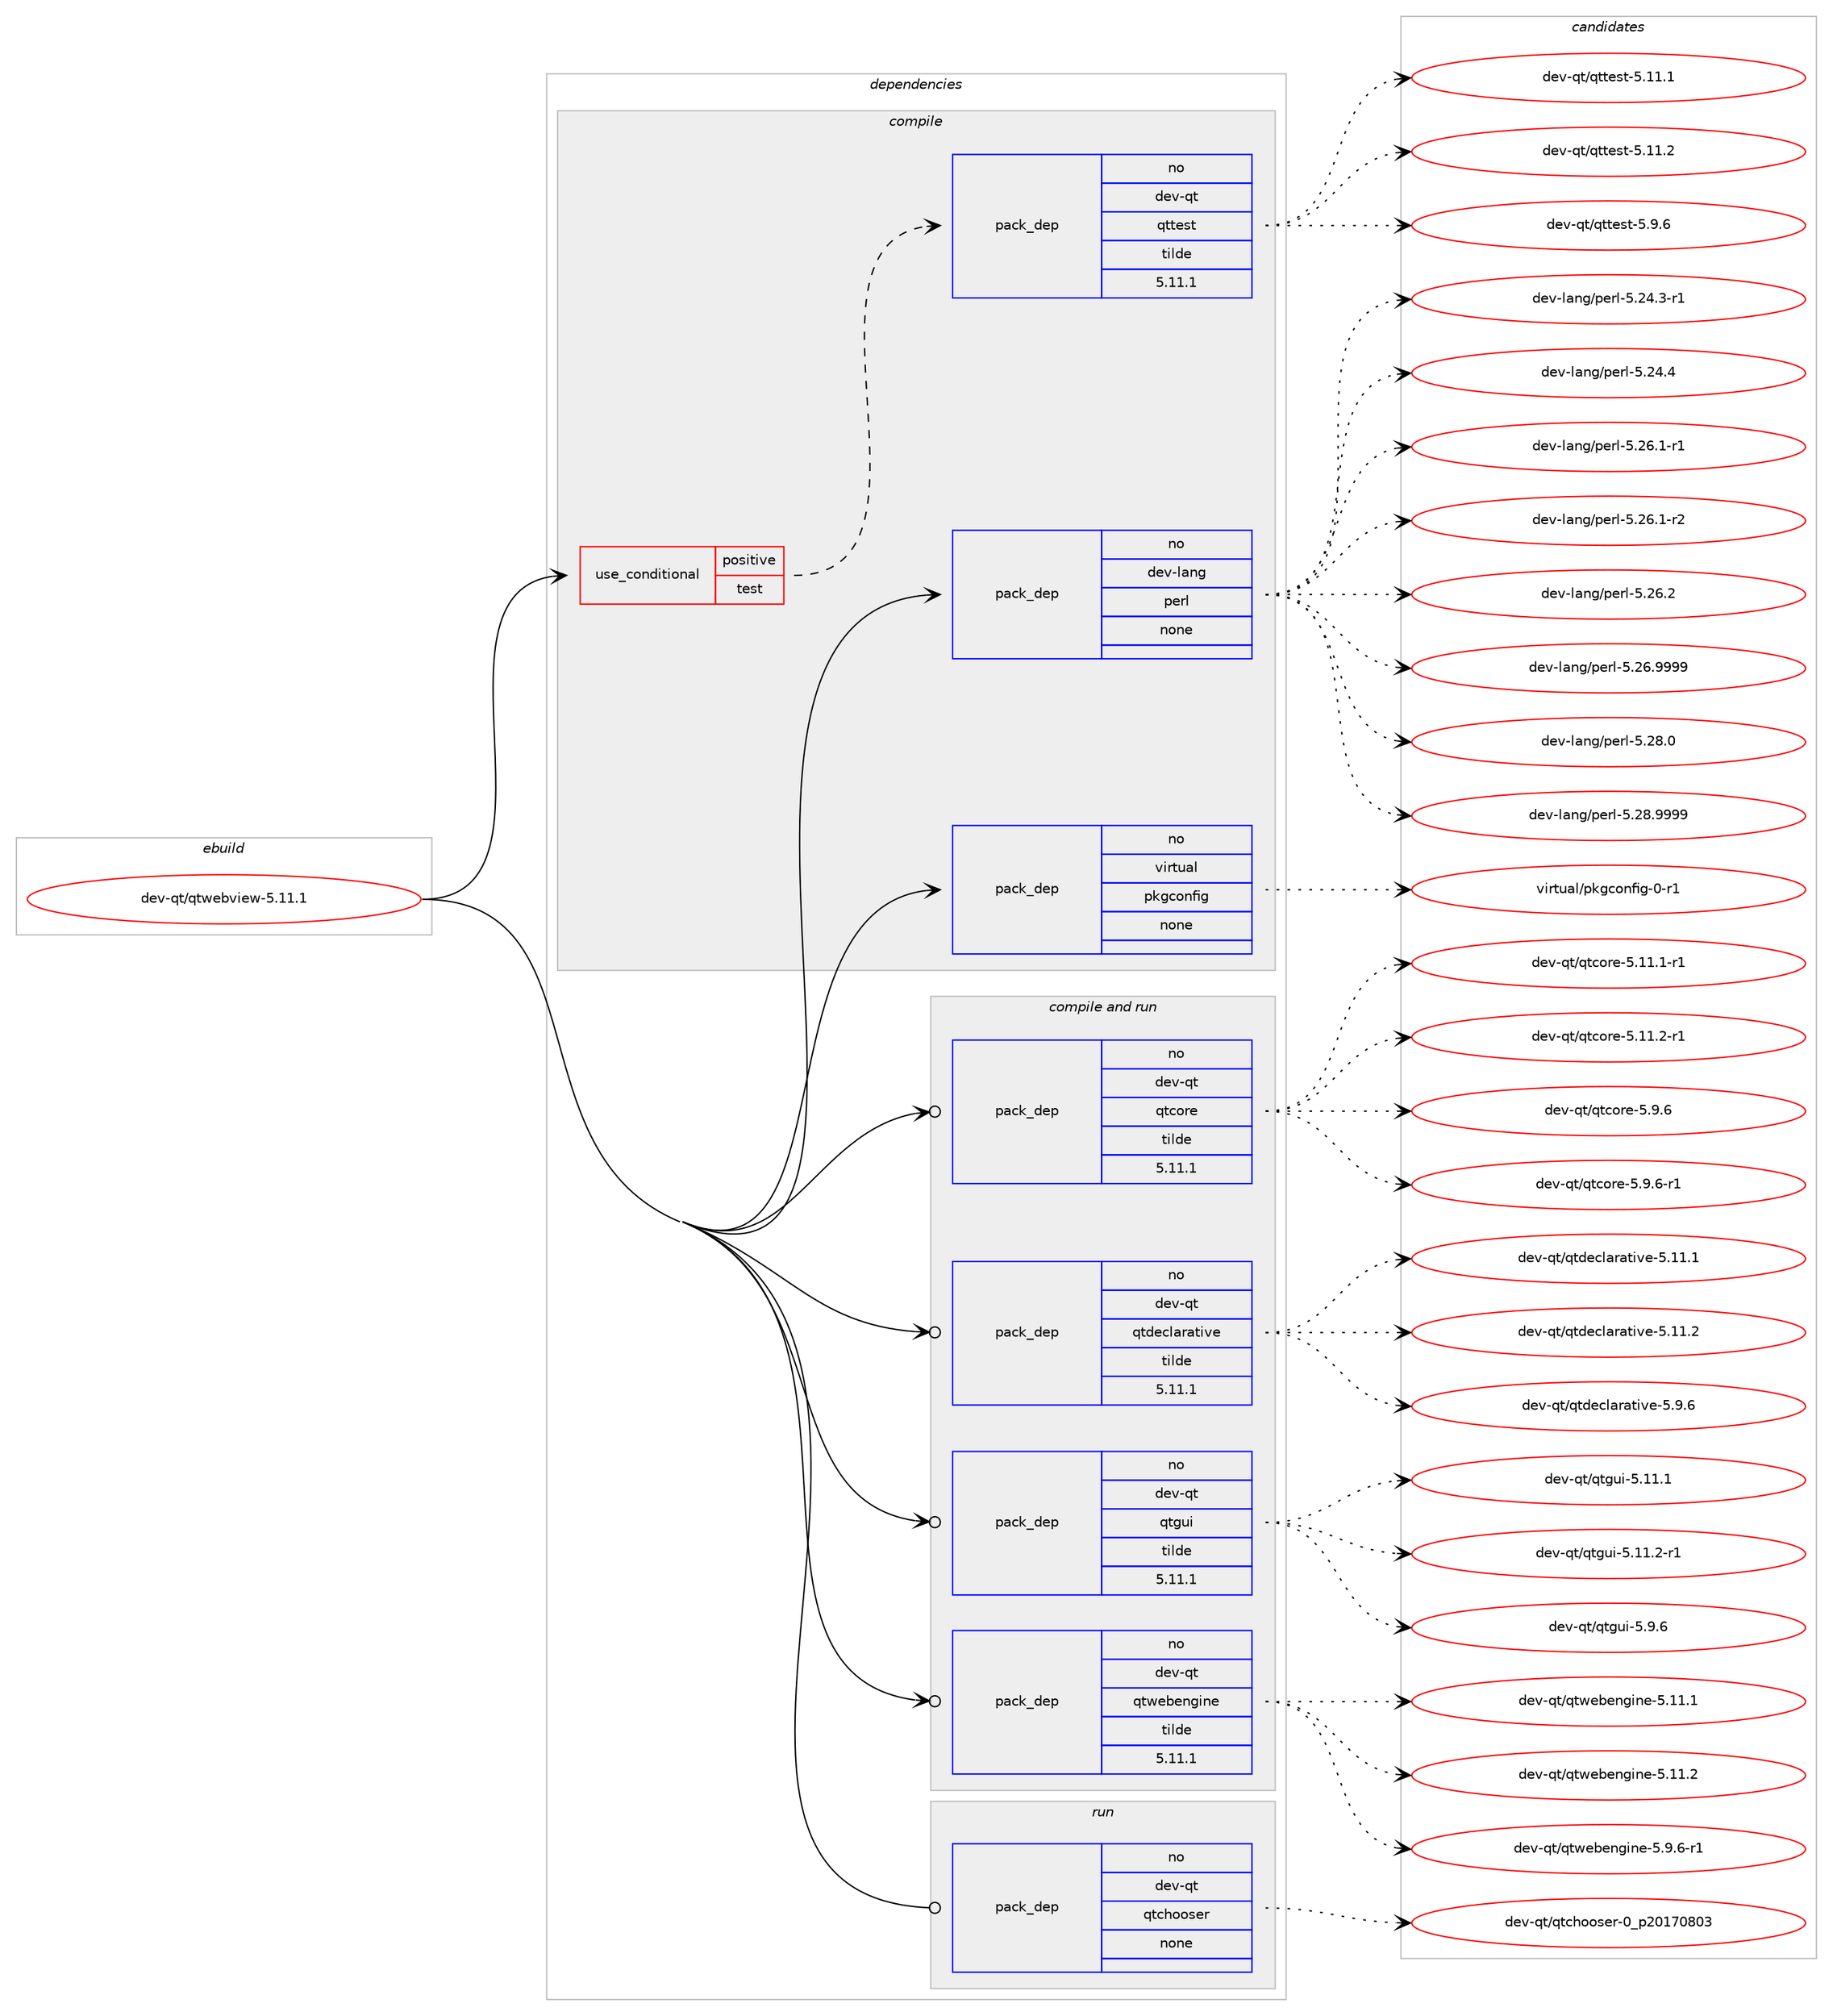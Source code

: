 digraph prolog {

# *************
# Graph options
# *************

newrank=true;
concentrate=true;
compound=true;
graph [rankdir=LR,fontname=Helvetica,fontsize=10,ranksep=1.5];#, ranksep=2.5, nodesep=0.2];
edge  [arrowhead=vee];
node  [fontname=Helvetica,fontsize=10];

# **********
# The ebuild
# **********

subgraph cluster_leftcol {
color=gray;
rank=same;
label=<<i>ebuild</i>>;
id [label="dev-qt/qtwebview-5.11.1", color=red, width=4, href="../dev-qt/qtwebview-5.11.1.svg"];
}

# ****************
# The dependencies
# ****************

subgraph cluster_midcol {
color=gray;
label=<<i>dependencies</i>>;
subgraph cluster_compile {
fillcolor="#eeeeee";
style=filled;
label=<<i>compile</i>>;
subgraph cond458 {
dependency3047 [label=<<TABLE BORDER="0" CELLBORDER="1" CELLSPACING="0" CELLPADDING="4"><TR><TD ROWSPAN="3" CELLPADDING="10">use_conditional</TD></TR><TR><TD>positive</TD></TR><TR><TD>test</TD></TR></TABLE>>, shape=none, color=red];
subgraph pack2501 {
dependency3048 [label=<<TABLE BORDER="0" CELLBORDER="1" CELLSPACING="0" CELLPADDING="4" WIDTH="220"><TR><TD ROWSPAN="6" CELLPADDING="30">pack_dep</TD></TR><TR><TD WIDTH="110">no</TD></TR><TR><TD>dev-qt</TD></TR><TR><TD>qttest</TD></TR><TR><TD>tilde</TD></TR><TR><TD>5.11.1</TD></TR></TABLE>>, shape=none, color=blue];
}
dependency3047:e -> dependency3048:w [weight=20,style="dashed",arrowhead="vee"];
}
id:e -> dependency3047:w [weight=20,style="solid",arrowhead="vee"];
subgraph pack2502 {
dependency3049 [label=<<TABLE BORDER="0" CELLBORDER="1" CELLSPACING="0" CELLPADDING="4" WIDTH="220"><TR><TD ROWSPAN="6" CELLPADDING="30">pack_dep</TD></TR><TR><TD WIDTH="110">no</TD></TR><TR><TD>dev-lang</TD></TR><TR><TD>perl</TD></TR><TR><TD>none</TD></TR><TR><TD></TD></TR></TABLE>>, shape=none, color=blue];
}
id:e -> dependency3049:w [weight=20,style="solid",arrowhead="vee"];
subgraph pack2503 {
dependency3050 [label=<<TABLE BORDER="0" CELLBORDER="1" CELLSPACING="0" CELLPADDING="4" WIDTH="220"><TR><TD ROWSPAN="6" CELLPADDING="30">pack_dep</TD></TR><TR><TD WIDTH="110">no</TD></TR><TR><TD>virtual</TD></TR><TR><TD>pkgconfig</TD></TR><TR><TD>none</TD></TR><TR><TD></TD></TR></TABLE>>, shape=none, color=blue];
}
id:e -> dependency3050:w [weight=20,style="solid",arrowhead="vee"];
}
subgraph cluster_compileandrun {
fillcolor="#eeeeee";
style=filled;
label=<<i>compile and run</i>>;
subgraph pack2504 {
dependency3051 [label=<<TABLE BORDER="0" CELLBORDER="1" CELLSPACING="0" CELLPADDING="4" WIDTH="220"><TR><TD ROWSPAN="6" CELLPADDING="30">pack_dep</TD></TR><TR><TD WIDTH="110">no</TD></TR><TR><TD>dev-qt</TD></TR><TR><TD>qtcore</TD></TR><TR><TD>tilde</TD></TR><TR><TD>5.11.1</TD></TR></TABLE>>, shape=none, color=blue];
}
id:e -> dependency3051:w [weight=20,style="solid",arrowhead="odotvee"];
subgraph pack2505 {
dependency3052 [label=<<TABLE BORDER="0" CELLBORDER="1" CELLSPACING="0" CELLPADDING="4" WIDTH="220"><TR><TD ROWSPAN="6" CELLPADDING="30">pack_dep</TD></TR><TR><TD WIDTH="110">no</TD></TR><TR><TD>dev-qt</TD></TR><TR><TD>qtdeclarative</TD></TR><TR><TD>tilde</TD></TR><TR><TD>5.11.1</TD></TR></TABLE>>, shape=none, color=blue];
}
id:e -> dependency3052:w [weight=20,style="solid",arrowhead="odotvee"];
subgraph pack2506 {
dependency3053 [label=<<TABLE BORDER="0" CELLBORDER="1" CELLSPACING="0" CELLPADDING="4" WIDTH="220"><TR><TD ROWSPAN="6" CELLPADDING="30">pack_dep</TD></TR><TR><TD WIDTH="110">no</TD></TR><TR><TD>dev-qt</TD></TR><TR><TD>qtgui</TD></TR><TR><TD>tilde</TD></TR><TR><TD>5.11.1</TD></TR></TABLE>>, shape=none, color=blue];
}
id:e -> dependency3053:w [weight=20,style="solid",arrowhead="odotvee"];
subgraph pack2507 {
dependency3054 [label=<<TABLE BORDER="0" CELLBORDER="1" CELLSPACING="0" CELLPADDING="4" WIDTH="220"><TR><TD ROWSPAN="6" CELLPADDING="30">pack_dep</TD></TR><TR><TD WIDTH="110">no</TD></TR><TR><TD>dev-qt</TD></TR><TR><TD>qtwebengine</TD></TR><TR><TD>tilde</TD></TR><TR><TD>5.11.1</TD></TR></TABLE>>, shape=none, color=blue];
}
id:e -> dependency3054:w [weight=20,style="solid",arrowhead="odotvee"];
}
subgraph cluster_run {
fillcolor="#eeeeee";
style=filled;
label=<<i>run</i>>;
subgraph pack2508 {
dependency3055 [label=<<TABLE BORDER="0" CELLBORDER="1" CELLSPACING="0" CELLPADDING="4" WIDTH="220"><TR><TD ROWSPAN="6" CELLPADDING="30">pack_dep</TD></TR><TR><TD WIDTH="110">no</TD></TR><TR><TD>dev-qt</TD></TR><TR><TD>qtchooser</TD></TR><TR><TD>none</TD></TR><TR><TD></TD></TR></TABLE>>, shape=none, color=blue];
}
id:e -> dependency3055:w [weight=20,style="solid",arrowhead="odot"];
}
}

# **************
# The candidates
# **************

subgraph cluster_choices {
rank=same;
color=gray;
label=<<i>candidates</i>>;

subgraph choice2501 {
color=black;
nodesep=1;
choice100101118451131164711311611610111511645534649494649 [label="dev-qt/qttest-5.11.1", color=red, width=4,href="../dev-qt/qttest-5.11.1.svg"];
choice100101118451131164711311611610111511645534649494650 [label="dev-qt/qttest-5.11.2", color=red, width=4,href="../dev-qt/qttest-5.11.2.svg"];
choice1001011184511311647113116116101115116455346574654 [label="dev-qt/qttest-5.9.6", color=red, width=4,href="../dev-qt/qttest-5.9.6.svg"];
dependency3048:e -> choice100101118451131164711311611610111511645534649494649:w [style=dotted,weight="100"];
dependency3048:e -> choice100101118451131164711311611610111511645534649494650:w [style=dotted,weight="100"];
dependency3048:e -> choice1001011184511311647113116116101115116455346574654:w [style=dotted,weight="100"];
}
subgraph choice2502 {
color=black;
nodesep=1;
choice100101118451089711010347112101114108455346505246514511449 [label="dev-lang/perl-5.24.3-r1", color=red, width=4,href="../dev-lang/perl-5.24.3-r1.svg"];
choice10010111845108971101034711210111410845534650524652 [label="dev-lang/perl-5.24.4", color=red, width=4,href="../dev-lang/perl-5.24.4.svg"];
choice100101118451089711010347112101114108455346505446494511449 [label="dev-lang/perl-5.26.1-r1", color=red, width=4,href="../dev-lang/perl-5.26.1-r1.svg"];
choice100101118451089711010347112101114108455346505446494511450 [label="dev-lang/perl-5.26.1-r2", color=red, width=4,href="../dev-lang/perl-5.26.1-r2.svg"];
choice10010111845108971101034711210111410845534650544650 [label="dev-lang/perl-5.26.2", color=red, width=4,href="../dev-lang/perl-5.26.2.svg"];
choice10010111845108971101034711210111410845534650544657575757 [label="dev-lang/perl-5.26.9999", color=red, width=4,href="../dev-lang/perl-5.26.9999.svg"];
choice10010111845108971101034711210111410845534650564648 [label="dev-lang/perl-5.28.0", color=red, width=4,href="../dev-lang/perl-5.28.0.svg"];
choice10010111845108971101034711210111410845534650564657575757 [label="dev-lang/perl-5.28.9999", color=red, width=4,href="../dev-lang/perl-5.28.9999.svg"];
dependency3049:e -> choice100101118451089711010347112101114108455346505246514511449:w [style=dotted,weight="100"];
dependency3049:e -> choice10010111845108971101034711210111410845534650524652:w [style=dotted,weight="100"];
dependency3049:e -> choice100101118451089711010347112101114108455346505446494511449:w [style=dotted,weight="100"];
dependency3049:e -> choice100101118451089711010347112101114108455346505446494511450:w [style=dotted,weight="100"];
dependency3049:e -> choice10010111845108971101034711210111410845534650544650:w [style=dotted,weight="100"];
dependency3049:e -> choice10010111845108971101034711210111410845534650544657575757:w [style=dotted,weight="100"];
dependency3049:e -> choice10010111845108971101034711210111410845534650564648:w [style=dotted,weight="100"];
dependency3049:e -> choice10010111845108971101034711210111410845534650564657575757:w [style=dotted,weight="100"];
}
subgraph choice2503 {
color=black;
nodesep=1;
choice11810511411611797108471121071039911111010210510345484511449 [label="virtual/pkgconfig-0-r1", color=red, width=4,href="../virtual/pkgconfig-0-r1.svg"];
dependency3050:e -> choice11810511411611797108471121071039911111010210510345484511449:w [style=dotted,weight="100"];
}
subgraph choice2504 {
color=black;
nodesep=1;
choice100101118451131164711311699111114101455346494946494511449 [label="dev-qt/qtcore-5.11.1-r1", color=red, width=4,href="../dev-qt/qtcore-5.11.1-r1.svg"];
choice100101118451131164711311699111114101455346494946504511449 [label="dev-qt/qtcore-5.11.2-r1", color=red, width=4,href="../dev-qt/qtcore-5.11.2-r1.svg"];
choice100101118451131164711311699111114101455346574654 [label="dev-qt/qtcore-5.9.6", color=red, width=4,href="../dev-qt/qtcore-5.9.6.svg"];
choice1001011184511311647113116991111141014553465746544511449 [label="dev-qt/qtcore-5.9.6-r1", color=red, width=4,href="../dev-qt/qtcore-5.9.6-r1.svg"];
dependency3051:e -> choice100101118451131164711311699111114101455346494946494511449:w [style=dotted,weight="100"];
dependency3051:e -> choice100101118451131164711311699111114101455346494946504511449:w [style=dotted,weight="100"];
dependency3051:e -> choice100101118451131164711311699111114101455346574654:w [style=dotted,weight="100"];
dependency3051:e -> choice1001011184511311647113116991111141014553465746544511449:w [style=dotted,weight="100"];
}
subgraph choice2505 {
color=black;
nodesep=1;
choice100101118451131164711311610010199108971149711610511810145534649494649 [label="dev-qt/qtdeclarative-5.11.1", color=red, width=4,href="../dev-qt/qtdeclarative-5.11.1.svg"];
choice100101118451131164711311610010199108971149711610511810145534649494650 [label="dev-qt/qtdeclarative-5.11.2", color=red, width=4,href="../dev-qt/qtdeclarative-5.11.2.svg"];
choice1001011184511311647113116100101991089711497116105118101455346574654 [label="dev-qt/qtdeclarative-5.9.6", color=red, width=4,href="../dev-qt/qtdeclarative-5.9.6.svg"];
dependency3052:e -> choice100101118451131164711311610010199108971149711610511810145534649494649:w [style=dotted,weight="100"];
dependency3052:e -> choice100101118451131164711311610010199108971149711610511810145534649494650:w [style=dotted,weight="100"];
dependency3052:e -> choice1001011184511311647113116100101991089711497116105118101455346574654:w [style=dotted,weight="100"];
}
subgraph choice2506 {
color=black;
nodesep=1;
choice100101118451131164711311610311710545534649494649 [label="dev-qt/qtgui-5.11.1", color=red, width=4,href="../dev-qt/qtgui-5.11.1.svg"];
choice1001011184511311647113116103117105455346494946504511449 [label="dev-qt/qtgui-5.11.2-r1", color=red, width=4,href="../dev-qt/qtgui-5.11.2-r1.svg"];
choice1001011184511311647113116103117105455346574654 [label="dev-qt/qtgui-5.9.6", color=red, width=4,href="../dev-qt/qtgui-5.9.6.svg"];
dependency3053:e -> choice100101118451131164711311610311710545534649494649:w [style=dotted,weight="100"];
dependency3053:e -> choice1001011184511311647113116103117105455346494946504511449:w [style=dotted,weight="100"];
dependency3053:e -> choice1001011184511311647113116103117105455346574654:w [style=dotted,weight="100"];
}
subgraph choice2507 {
color=black;
nodesep=1;
choice10010111845113116471131161191019810111010310511010145534649494649 [label="dev-qt/qtwebengine-5.11.1", color=red, width=4,href="../dev-qt/qtwebengine-5.11.1.svg"];
choice10010111845113116471131161191019810111010310511010145534649494650 [label="dev-qt/qtwebengine-5.11.2", color=red, width=4,href="../dev-qt/qtwebengine-5.11.2.svg"];
choice1001011184511311647113116119101981011101031051101014553465746544511449 [label="dev-qt/qtwebengine-5.9.6-r1", color=red, width=4,href="../dev-qt/qtwebengine-5.9.6-r1.svg"];
dependency3054:e -> choice10010111845113116471131161191019810111010310511010145534649494649:w [style=dotted,weight="100"];
dependency3054:e -> choice10010111845113116471131161191019810111010310511010145534649494650:w [style=dotted,weight="100"];
dependency3054:e -> choice1001011184511311647113116119101981011101031051101014553465746544511449:w [style=dotted,weight="100"];
}
subgraph choice2508 {
color=black;
nodesep=1;
choice1001011184511311647113116991041111111151011144548951125048495548564851 [label="dev-qt/qtchooser-0_p20170803", color=red, width=4,href="../dev-qt/qtchooser-0_p20170803.svg"];
dependency3055:e -> choice1001011184511311647113116991041111111151011144548951125048495548564851:w [style=dotted,weight="100"];
}
}

}
